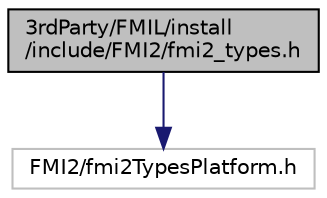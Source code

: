 digraph "3rdParty/FMIL/install/include/FMI2/fmi2_types.h"
{
  edge [fontname="Helvetica",fontsize="10",labelfontname="Helvetica",labelfontsize="10"];
  node [fontname="Helvetica",fontsize="10",shape=record];
  Node0 [label="3rdParty/FMIL/install\l/include/FMI2/fmi2_types.h",height=0.2,width=0.4,color="black", fillcolor="grey75", style="filled", fontcolor="black"];
  Node0 -> Node1 [color="midnightblue",fontsize="10",style="solid",fontname="Helvetica"];
  Node1 [label="FMI2/fmi2TypesPlatform.h",height=0.2,width=0.4,color="grey75", fillcolor="white", style="filled"];
}
